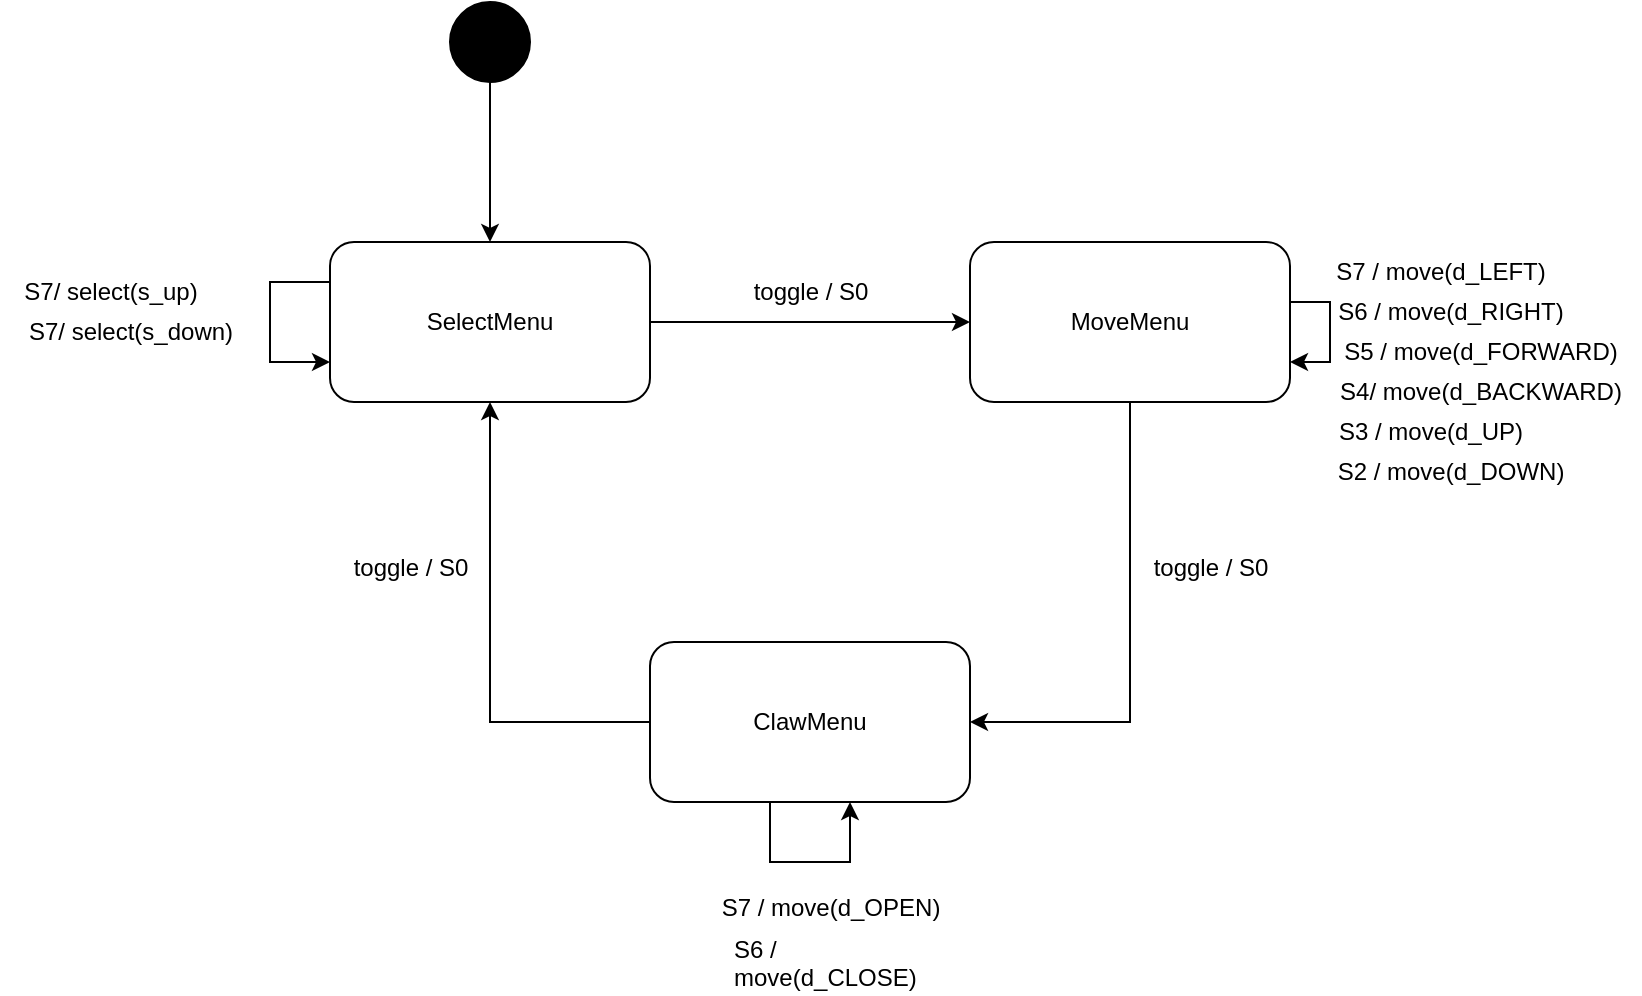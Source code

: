 <mxfile version="27.1.6">
  <diagram name="Seite-1" id="i0RNxFCKhqyobDt0UE5h">
    <mxGraphModel dx="1229" dy="786" grid="1" gridSize="10" guides="1" tooltips="1" connect="1" arrows="1" fold="1" page="1" pageScale="1" pageWidth="827" pageHeight="1169" math="0" shadow="0">
      <root>
        <mxCell id="0" />
        <mxCell id="1" parent="0" />
        <mxCell id="BoVnt-nqR_kS759lwtKm-7" style="edgeStyle=orthogonalEdgeStyle;rounded=0;orthogonalLoop=1;jettySize=auto;html=1;" edge="1" parent="1" source="BoVnt-nqR_kS759lwtKm-3" target="BoVnt-nqR_kS759lwtKm-4">
          <mxGeometry relative="1" as="geometry" />
        </mxCell>
        <mxCell id="BoVnt-nqR_kS759lwtKm-3" value="" style="shape=ellipse;html=1;fillColor=strokeColor;fontSize=18;fontColor=#ffffff;" vertex="1" parent="1">
          <mxGeometry x="240" y="120" width="40" height="40" as="geometry" />
        </mxCell>
        <mxCell id="BoVnt-nqR_kS759lwtKm-9" style="edgeStyle=orthogonalEdgeStyle;rounded=0;orthogonalLoop=1;jettySize=auto;html=1;" edge="1" parent="1" source="BoVnt-nqR_kS759lwtKm-4" target="BoVnt-nqR_kS759lwtKm-6">
          <mxGeometry relative="1" as="geometry" />
        </mxCell>
        <mxCell id="BoVnt-nqR_kS759lwtKm-4" value="SelectMenu" style="shape=rect;html=1;rounded=1;whiteSpace=wrap;align=center;" vertex="1" parent="1">
          <mxGeometry x="180" y="240" width="160" height="80" as="geometry" />
        </mxCell>
        <mxCell id="BoVnt-nqR_kS759lwtKm-11" style="edgeStyle=orthogonalEdgeStyle;rounded=0;orthogonalLoop=1;jettySize=auto;html=1;entryX=0.5;entryY=1;entryDx=0;entryDy=0;" edge="1" parent="1" source="BoVnt-nqR_kS759lwtKm-5" target="BoVnt-nqR_kS759lwtKm-4">
          <mxGeometry relative="1" as="geometry">
            <Array as="points">
              <mxPoint x="260" y="480" />
            </Array>
          </mxGeometry>
        </mxCell>
        <mxCell id="BoVnt-nqR_kS759lwtKm-5" value="ClawMenu" style="shape=rect;html=1;rounded=1;whiteSpace=wrap;align=center;" vertex="1" parent="1">
          <mxGeometry x="340" y="440" width="160" height="80" as="geometry" />
        </mxCell>
        <mxCell id="BoVnt-nqR_kS759lwtKm-10" style="edgeStyle=orthogonalEdgeStyle;rounded=0;orthogonalLoop=1;jettySize=auto;html=1;entryX=1;entryY=0.5;entryDx=0;entryDy=0;" edge="1" parent="1" source="BoVnt-nqR_kS759lwtKm-6" target="BoVnt-nqR_kS759lwtKm-5">
          <mxGeometry relative="1" as="geometry" />
        </mxCell>
        <mxCell id="BoVnt-nqR_kS759lwtKm-6" value="MoveMenu" style="shape=rect;html=1;rounded=1;whiteSpace=wrap;align=center;" vertex="1" parent="1">
          <mxGeometry x="500" y="240" width="160" height="80" as="geometry" />
        </mxCell>
        <mxCell id="BoVnt-nqR_kS759lwtKm-8" style="edgeStyle=orthogonalEdgeStyle;rounded=0;orthogonalLoop=1;jettySize=auto;html=1;" edge="1" parent="1" source="BoVnt-nqR_kS759lwtKm-4" target="BoVnt-nqR_kS759lwtKm-4">
          <mxGeometry relative="1" as="geometry">
            <Array as="points">
              <mxPoint x="150" y="300" />
            </Array>
          </mxGeometry>
        </mxCell>
        <mxCell id="BoVnt-nqR_kS759lwtKm-12" value="toggle / S0" style="text;html=1;align=center;verticalAlign=middle;resizable=0;points=[];autosize=1;strokeColor=none;fillColor=none;" vertex="1" parent="1">
          <mxGeometry x="580" y="388" width="80" height="30" as="geometry" />
        </mxCell>
        <mxCell id="BoVnt-nqR_kS759lwtKm-13" value="toggle / S0" style="text;html=1;align=center;verticalAlign=middle;resizable=0;points=[];autosize=1;strokeColor=none;fillColor=none;" vertex="1" parent="1">
          <mxGeometry x="180" y="388" width="80" height="30" as="geometry" />
        </mxCell>
        <mxCell id="BoVnt-nqR_kS759lwtKm-15" value="toggle / S0" style="text;html=1;align=center;verticalAlign=middle;resizable=0;points=[];autosize=1;strokeColor=none;fillColor=none;" vertex="1" parent="1">
          <mxGeometry x="380" y="250" width="80" height="30" as="geometry" />
        </mxCell>
        <mxCell id="BoVnt-nqR_kS759lwtKm-16" style="edgeStyle=orthogonalEdgeStyle;rounded=0;orthogonalLoop=1;jettySize=auto;html=1;" edge="1" parent="1" source="BoVnt-nqR_kS759lwtKm-6" target="BoVnt-nqR_kS759lwtKm-6">
          <mxGeometry relative="1" as="geometry">
            <Array as="points">
              <mxPoint x="680" y="270" />
              <mxPoint x="680" y="300" />
            </Array>
          </mxGeometry>
        </mxCell>
        <mxCell id="BoVnt-nqR_kS759lwtKm-17" style="edgeStyle=orthogonalEdgeStyle;rounded=0;orthogonalLoop=1;jettySize=auto;html=1;" edge="1" parent="1" source="BoVnt-nqR_kS759lwtKm-5" target="BoVnt-nqR_kS759lwtKm-5">
          <mxGeometry relative="1" as="geometry">
            <Array as="points">
              <mxPoint x="440" y="550" />
            </Array>
          </mxGeometry>
        </mxCell>
        <mxCell id="BoVnt-nqR_kS759lwtKm-18" value="S7/ select(s_up)" style="text;html=1;align=center;verticalAlign=middle;resizable=0;points=[];autosize=1;strokeColor=none;fillColor=none;" vertex="1" parent="1">
          <mxGeometry x="15" y="250" width="110" height="30" as="geometry" />
        </mxCell>
        <mxCell id="BoVnt-nqR_kS759lwtKm-21" value="S7 / move(d_LEFT)" style="text;html=1;align=center;verticalAlign=middle;resizable=0;points=[];autosize=1;strokeColor=none;fillColor=none;" vertex="1" parent="1">
          <mxGeometry x="670" y="240" width="130" height="30" as="geometry" />
        </mxCell>
        <mxCell id="BoVnt-nqR_kS759lwtKm-22" value="S7/ select(s_down)" style="text;html=1;align=center;verticalAlign=middle;resizable=0;points=[];autosize=1;strokeColor=none;fillColor=none;" vertex="1" parent="1">
          <mxGeometry x="15" y="270" width="130" height="30" as="geometry" />
        </mxCell>
        <mxCell id="BoVnt-nqR_kS759lwtKm-23" value="S6 / move(d_RIGHT)" style="text;html=1;align=center;verticalAlign=middle;resizable=0;points=[];autosize=1;strokeColor=none;fillColor=none;" vertex="1" parent="1">
          <mxGeometry x="670" y="260" width="140" height="30" as="geometry" />
        </mxCell>
        <mxCell id="BoVnt-nqR_kS759lwtKm-24" value="S5 / move(d_FORWARD)" style="text;html=1;align=center;verticalAlign=middle;resizable=0;points=[];autosize=1;strokeColor=none;fillColor=none;" vertex="1" parent="1">
          <mxGeometry x="675" y="280" width="160" height="30" as="geometry" />
        </mxCell>
        <mxCell id="BoVnt-nqR_kS759lwtKm-25" value="S3 / move(d_UP)" style="text;html=1;align=center;verticalAlign=middle;resizable=0;points=[];autosize=1;strokeColor=none;fillColor=none;" vertex="1" parent="1">
          <mxGeometry x="670" y="320" width="120" height="30" as="geometry" />
        </mxCell>
        <mxCell id="BoVnt-nqR_kS759lwtKm-26" value="S4/ move(d_BACKWARD)" style="text;html=1;align=center;verticalAlign=middle;resizable=0;points=[];autosize=1;strokeColor=none;fillColor=none;" vertex="1" parent="1">
          <mxGeometry x="675" y="300" width="160" height="30" as="geometry" />
        </mxCell>
        <mxCell id="BoVnt-nqR_kS759lwtKm-27" value="S2 / move(d_DOWN)" style="text;html=1;align=center;verticalAlign=middle;resizable=0;points=[];autosize=1;strokeColor=none;fillColor=none;" vertex="1" parent="1">
          <mxGeometry x="670" y="340" width="140" height="30" as="geometry" />
        </mxCell>
        <mxCell id="BoVnt-nqR_kS759lwtKm-29" value="S7 / move(d_OPEN)&lt;div&gt;&lt;br&gt;&lt;/div&gt;" style="text;html=1;align=center;verticalAlign=middle;resizable=0;points=[];autosize=1;strokeColor=none;fillColor=none;" vertex="1" parent="1">
          <mxGeometry x="365" y="560" width="130" height="40" as="geometry" />
        </mxCell>
        <mxCell id="BoVnt-nqR_kS759lwtKm-30" value="&lt;span style=&quot;text-align: center; text-wrap-mode: nowrap;&quot;&gt;S6 / move(d_CLOSE)&lt;/span&gt;" style="text;whiteSpace=wrap;html=1;" vertex="1" parent="1">
          <mxGeometry x="380" y="580" width="100" height="30" as="geometry" />
        </mxCell>
      </root>
    </mxGraphModel>
  </diagram>
</mxfile>
